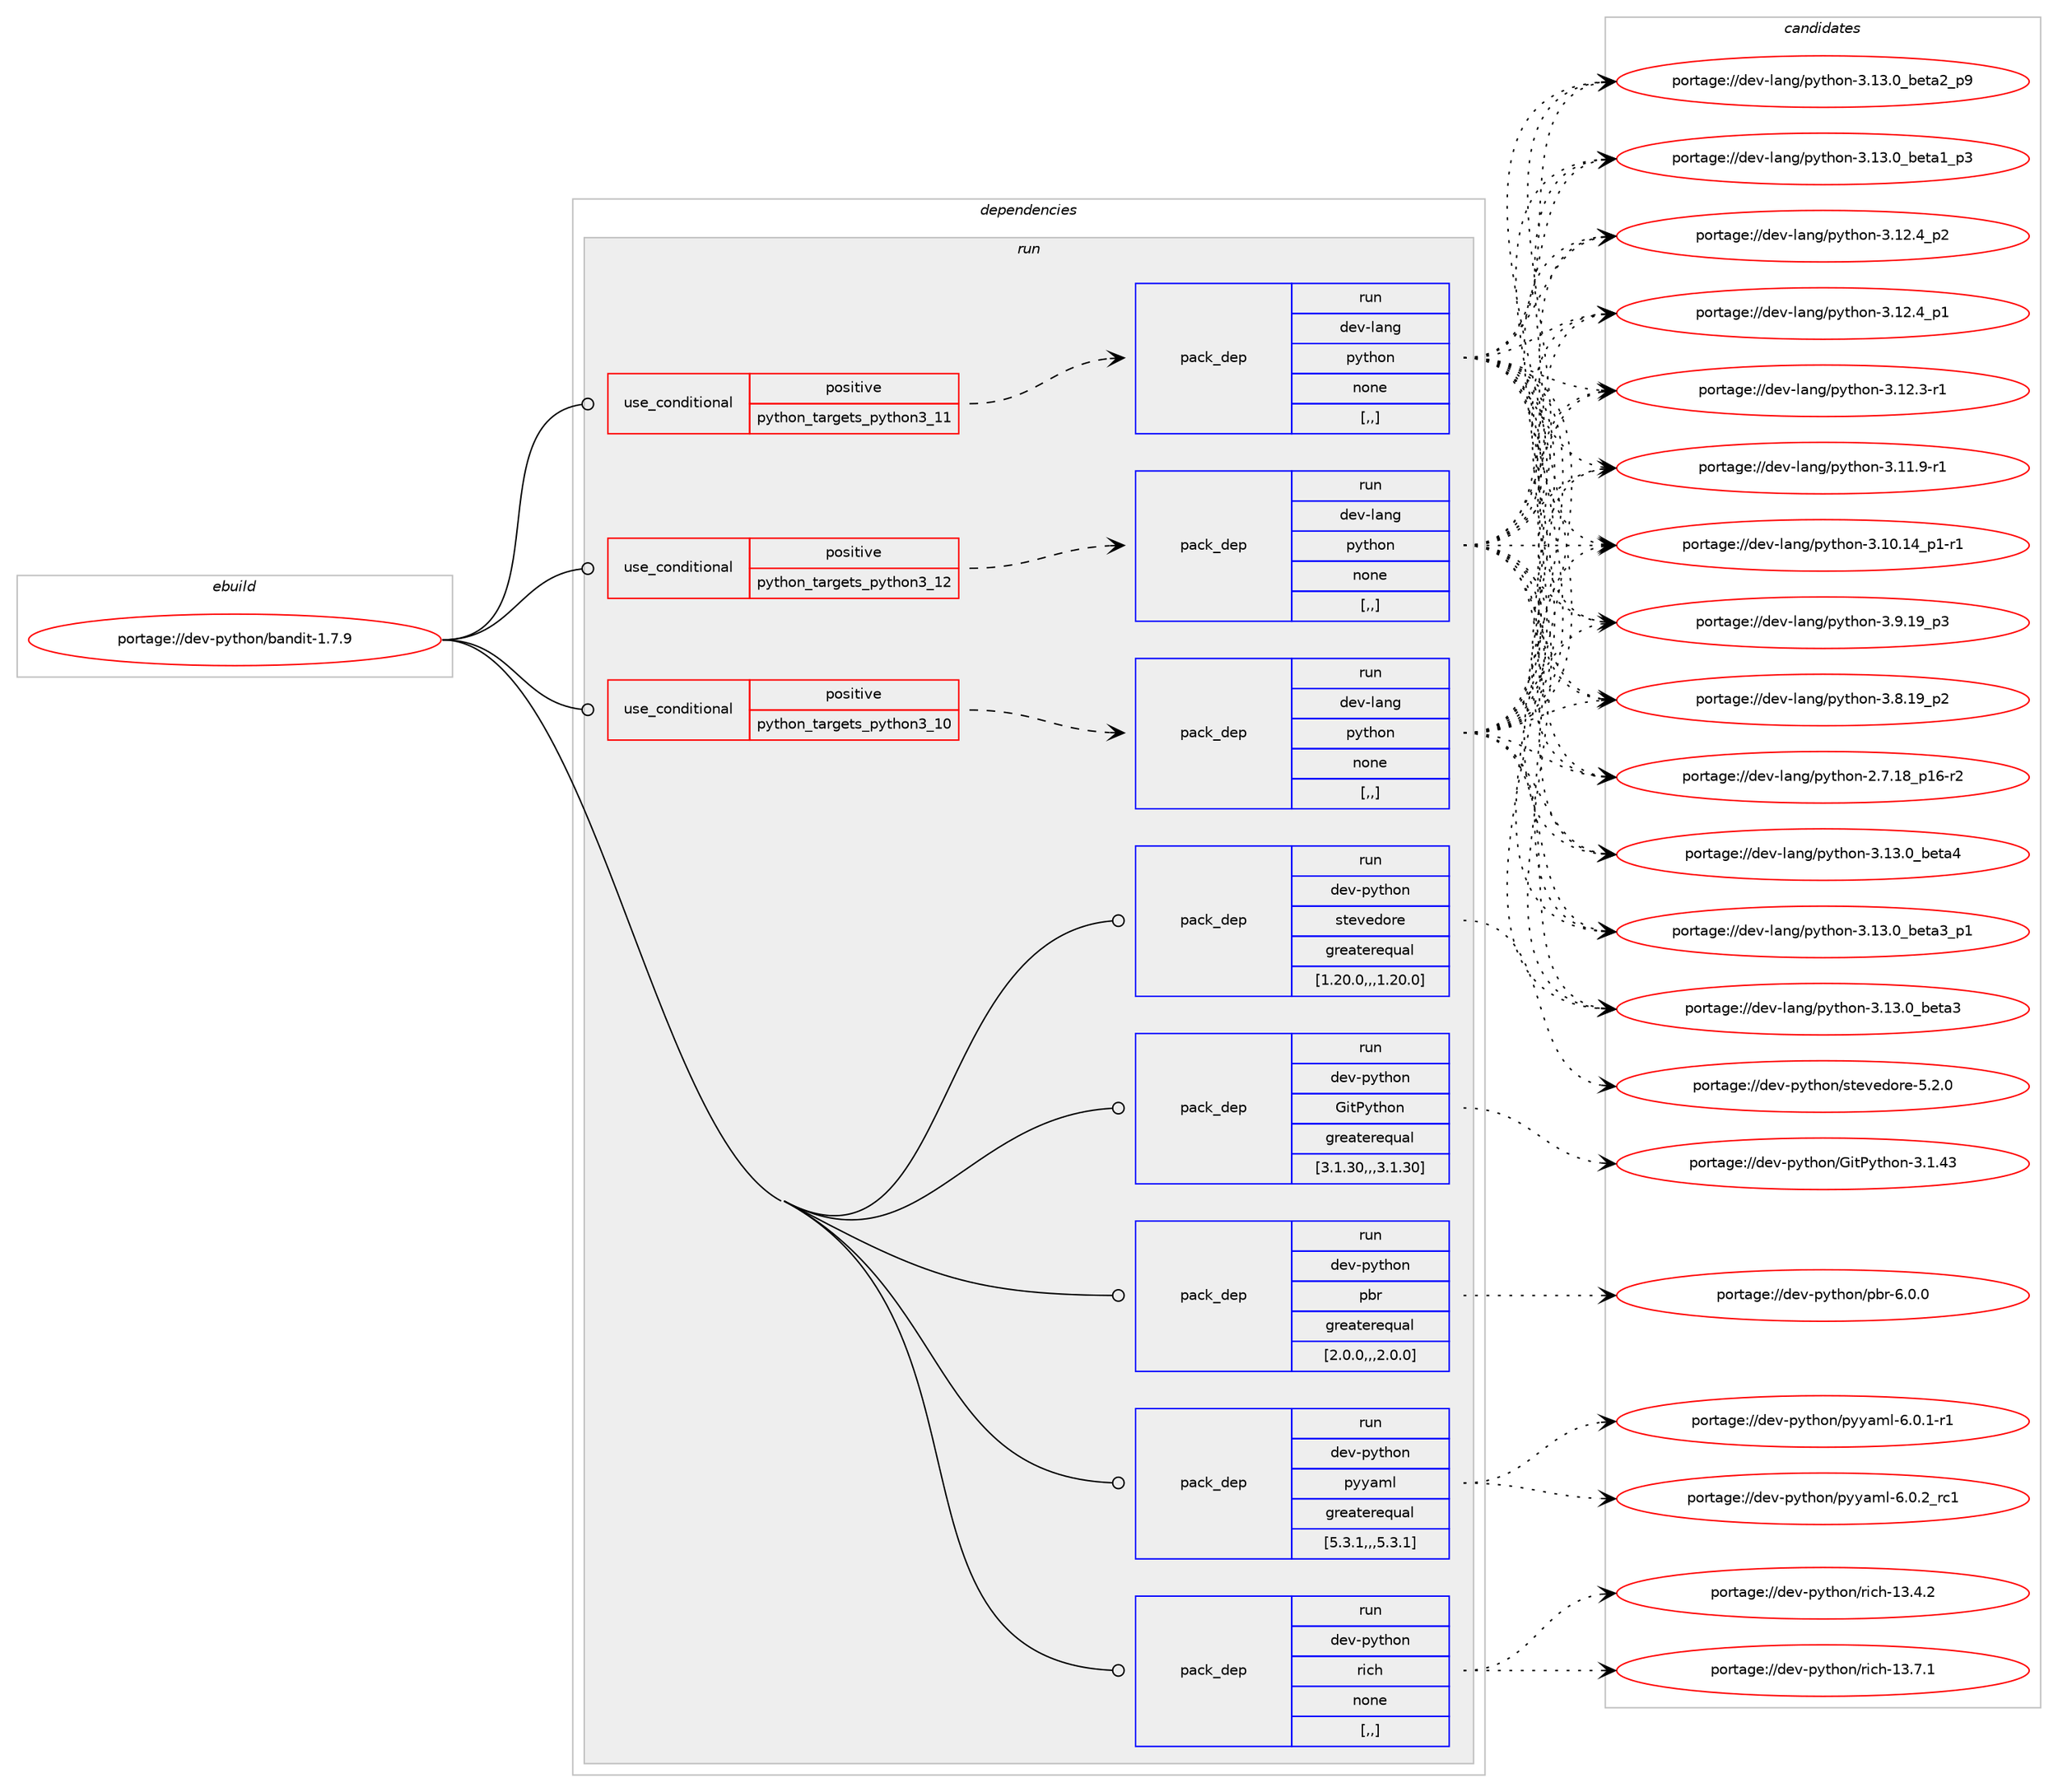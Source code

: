 digraph prolog {

# *************
# Graph options
# *************

newrank=true;
concentrate=true;
compound=true;
graph [rankdir=LR,fontname=Helvetica,fontsize=10,ranksep=1.5];#, ranksep=2.5, nodesep=0.2];
edge  [arrowhead=vee];
node  [fontname=Helvetica,fontsize=10];

# **********
# The ebuild
# **********

subgraph cluster_leftcol {
color=gray;
label=<<i>ebuild</i>>;
id [label="portage://dev-python/bandit-1.7.9", color=red, width=4, href="../dev-python/bandit-1.7.9.svg"];
}

# ****************
# The dependencies
# ****************

subgraph cluster_midcol {
color=gray;
label=<<i>dependencies</i>>;
subgraph cluster_compile {
fillcolor="#eeeeee";
style=filled;
label=<<i>compile</i>>;
}
subgraph cluster_compileandrun {
fillcolor="#eeeeee";
style=filled;
label=<<i>compile and run</i>>;
}
subgraph cluster_run {
fillcolor="#eeeeee";
style=filled;
label=<<i>run</i>>;
subgraph cond31423 {
dependency143043 [label=<<TABLE BORDER="0" CELLBORDER="1" CELLSPACING="0" CELLPADDING="4"><TR><TD ROWSPAN="3" CELLPADDING="10">use_conditional</TD></TR><TR><TD>positive</TD></TR><TR><TD>python_targets_python3_10</TD></TR></TABLE>>, shape=none, color=red];
subgraph pack110373 {
dependency143044 [label=<<TABLE BORDER="0" CELLBORDER="1" CELLSPACING="0" CELLPADDING="4" WIDTH="220"><TR><TD ROWSPAN="6" CELLPADDING="30">pack_dep</TD></TR><TR><TD WIDTH="110">run</TD></TR><TR><TD>dev-lang</TD></TR><TR><TD>python</TD></TR><TR><TD>none</TD></TR><TR><TD>[,,]</TD></TR></TABLE>>, shape=none, color=blue];
}
dependency143043:e -> dependency143044:w [weight=20,style="dashed",arrowhead="vee"];
}
id:e -> dependency143043:w [weight=20,style="solid",arrowhead="odot"];
subgraph cond31424 {
dependency143045 [label=<<TABLE BORDER="0" CELLBORDER="1" CELLSPACING="0" CELLPADDING="4"><TR><TD ROWSPAN="3" CELLPADDING="10">use_conditional</TD></TR><TR><TD>positive</TD></TR><TR><TD>python_targets_python3_11</TD></TR></TABLE>>, shape=none, color=red];
subgraph pack110374 {
dependency143046 [label=<<TABLE BORDER="0" CELLBORDER="1" CELLSPACING="0" CELLPADDING="4" WIDTH="220"><TR><TD ROWSPAN="6" CELLPADDING="30">pack_dep</TD></TR><TR><TD WIDTH="110">run</TD></TR><TR><TD>dev-lang</TD></TR><TR><TD>python</TD></TR><TR><TD>none</TD></TR><TR><TD>[,,]</TD></TR></TABLE>>, shape=none, color=blue];
}
dependency143045:e -> dependency143046:w [weight=20,style="dashed",arrowhead="vee"];
}
id:e -> dependency143045:w [weight=20,style="solid",arrowhead="odot"];
subgraph cond31425 {
dependency143047 [label=<<TABLE BORDER="0" CELLBORDER="1" CELLSPACING="0" CELLPADDING="4"><TR><TD ROWSPAN="3" CELLPADDING="10">use_conditional</TD></TR><TR><TD>positive</TD></TR><TR><TD>python_targets_python3_12</TD></TR></TABLE>>, shape=none, color=red];
subgraph pack110375 {
dependency143048 [label=<<TABLE BORDER="0" CELLBORDER="1" CELLSPACING="0" CELLPADDING="4" WIDTH="220"><TR><TD ROWSPAN="6" CELLPADDING="30">pack_dep</TD></TR><TR><TD WIDTH="110">run</TD></TR><TR><TD>dev-lang</TD></TR><TR><TD>python</TD></TR><TR><TD>none</TD></TR><TR><TD>[,,]</TD></TR></TABLE>>, shape=none, color=blue];
}
dependency143047:e -> dependency143048:w [weight=20,style="dashed",arrowhead="vee"];
}
id:e -> dependency143047:w [weight=20,style="solid",arrowhead="odot"];
subgraph pack110376 {
dependency143049 [label=<<TABLE BORDER="0" CELLBORDER="1" CELLSPACING="0" CELLPADDING="4" WIDTH="220"><TR><TD ROWSPAN="6" CELLPADDING="30">pack_dep</TD></TR><TR><TD WIDTH="110">run</TD></TR><TR><TD>dev-python</TD></TR><TR><TD>GitPython</TD></TR><TR><TD>greaterequal</TD></TR><TR><TD>[3.1.30,,,3.1.30]</TD></TR></TABLE>>, shape=none, color=blue];
}
id:e -> dependency143049:w [weight=20,style="solid",arrowhead="odot"];
subgraph pack110377 {
dependency143050 [label=<<TABLE BORDER="0" CELLBORDER="1" CELLSPACING="0" CELLPADDING="4" WIDTH="220"><TR><TD ROWSPAN="6" CELLPADDING="30">pack_dep</TD></TR><TR><TD WIDTH="110">run</TD></TR><TR><TD>dev-python</TD></TR><TR><TD>pbr</TD></TR><TR><TD>greaterequal</TD></TR><TR><TD>[2.0.0,,,2.0.0]</TD></TR></TABLE>>, shape=none, color=blue];
}
id:e -> dependency143050:w [weight=20,style="solid",arrowhead="odot"];
subgraph pack110378 {
dependency143051 [label=<<TABLE BORDER="0" CELLBORDER="1" CELLSPACING="0" CELLPADDING="4" WIDTH="220"><TR><TD ROWSPAN="6" CELLPADDING="30">pack_dep</TD></TR><TR><TD WIDTH="110">run</TD></TR><TR><TD>dev-python</TD></TR><TR><TD>pyyaml</TD></TR><TR><TD>greaterequal</TD></TR><TR><TD>[5.3.1,,,5.3.1]</TD></TR></TABLE>>, shape=none, color=blue];
}
id:e -> dependency143051:w [weight=20,style="solid",arrowhead="odot"];
subgraph pack110379 {
dependency143052 [label=<<TABLE BORDER="0" CELLBORDER="1" CELLSPACING="0" CELLPADDING="4" WIDTH="220"><TR><TD ROWSPAN="6" CELLPADDING="30">pack_dep</TD></TR><TR><TD WIDTH="110">run</TD></TR><TR><TD>dev-python</TD></TR><TR><TD>rich</TD></TR><TR><TD>none</TD></TR><TR><TD>[,,]</TD></TR></TABLE>>, shape=none, color=blue];
}
id:e -> dependency143052:w [weight=20,style="solid",arrowhead="odot"];
subgraph pack110380 {
dependency143053 [label=<<TABLE BORDER="0" CELLBORDER="1" CELLSPACING="0" CELLPADDING="4" WIDTH="220"><TR><TD ROWSPAN="6" CELLPADDING="30">pack_dep</TD></TR><TR><TD WIDTH="110">run</TD></TR><TR><TD>dev-python</TD></TR><TR><TD>stevedore</TD></TR><TR><TD>greaterequal</TD></TR><TR><TD>[1.20.0,,,1.20.0]</TD></TR></TABLE>>, shape=none, color=blue];
}
id:e -> dependency143053:w [weight=20,style="solid",arrowhead="odot"];
}
}

# **************
# The candidates
# **************

subgraph cluster_choices {
rank=same;
color=gray;
label=<<i>candidates</i>>;

subgraph choice110373 {
color=black;
nodesep=1;
choice1001011184510897110103471121211161041111104551464951464895981011169752 [label="portage://dev-lang/python-3.13.0_beta4", color=red, width=4,href="../dev-lang/python-3.13.0_beta4.svg"];
choice10010111845108971101034711212111610411111045514649514648959810111697519511249 [label="portage://dev-lang/python-3.13.0_beta3_p1", color=red, width=4,href="../dev-lang/python-3.13.0_beta3_p1.svg"];
choice1001011184510897110103471121211161041111104551464951464895981011169751 [label="portage://dev-lang/python-3.13.0_beta3", color=red, width=4,href="../dev-lang/python-3.13.0_beta3.svg"];
choice10010111845108971101034711212111610411111045514649514648959810111697509511257 [label="portage://dev-lang/python-3.13.0_beta2_p9", color=red, width=4,href="../dev-lang/python-3.13.0_beta2_p9.svg"];
choice10010111845108971101034711212111610411111045514649514648959810111697499511251 [label="portage://dev-lang/python-3.13.0_beta1_p3", color=red, width=4,href="../dev-lang/python-3.13.0_beta1_p3.svg"];
choice100101118451089711010347112121116104111110455146495046529511250 [label="portage://dev-lang/python-3.12.4_p2", color=red, width=4,href="../dev-lang/python-3.12.4_p2.svg"];
choice100101118451089711010347112121116104111110455146495046529511249 [label="portage://dev-lang/python-3.12.4_p1", color=red, width=4,href="../dev-lang/python-3.12.4_p1.svg"];
choice100101118451089711010347112121116104111110455146495046514511449 [label="portage://dev-lang/python-3.12.3-r1", color=red, width=4,href="../dev-lang/python-3.12.3-r1.svg"];
choice100101118451089711010347112121116104111110455146494946574511449 [label="portage://dev-lang/python-3.11.9-r1", color=red, width=4,href="../dev-lang/python-3.11.9-r1.svg"];
choice100101118451089711010347112121116104111110455146494846495295112494511449 [label="portage://dev-lang/python-3.10.14_p1-r1", color=red, width=4,href="../dev-lang/python-3.10.14_p1-r1.svg"];
choice100101118451089711010347112121116104111110455146574649579511251 [label="portage://dev-lang/python-3.9.19_p3", color=red, width=4,href="../dev-lang/python-3.9.19_p3.svg"];
choice100101118451089711010347112121116104111110455146564649579511250 [label="portage://dev-lang/python-3.8.19_p2", color=red, width=4,href="../dev-lang/python-3.8.19_p2.svg"];
choice100101118451089711010347112121116104111110455046554649569511249544511450 [label="portage://dev-lang/python-2.7.18_p16-r2", color=red, width=4,href="../dev-lang/python-2.7.18_p16-r2.svg"];
dependency143044:e -> choice1001011184510897110103471121211161041111104551464951464895981011169752:w [style=dotted,weight="100"];
dependency143044:e -> choice10010111845108971101034711212111610411111045514649514648959810111697519511249:w [style=dotted,weight="100"];
dependency143044:e -> choice1001011184510897110103471121211161041111104551464951464895981011169751:w [style=dotted,weight="100"];
dependency143044:e -> choice10010111845108971101034711212111610411111045514649514648959810111697509511257:w [style=dotted,weight="100"];
dependency143044:e -> choice10010111845108971101034711212111610411111045514649514648959810111697499511251:w [style=dotted,weight="100"];
dependency143044:e -> choice100101118451089711010347112121116104111110455146495046529511250:w [style=dotted,weight="100"];
dependency143044:e -> choice100101118451089711010347112121116104111110455146495046529511249:w [style=dotted,weight="100"];
dependency143044:e -> choice100101118451089711010347112121116104111110455146495046514511449:w [style=dotted,weight="100"];
dependency143044:e -> choice100101118451089711010347112121116104111110455146494946574511449:w [style=dotted,weight="100"];
dependency143044:e -> choice100101118451089711010347112121116104111110455146494846495295112494511449:w [style=dotted,weight="100"];
dependency143044:e -> choice100101118451089711010347112121116104111110455146574649579511251:w [style=dotted,weight="100"];
dependency143044:e -> choice100101118451089711010347112121116104111110455146564649579511250:w [style=dotted,weight="100"];
dependency143044:e -> choice100101118451089711010347112121116104111110455046554649569511249544511450:w [style=dotted,weight="100"];
}
subgraph choice110374 {
color=black;
nodesep=1;
choice1001011184510897110103471121211161041111104551464951464895981011169752 [label="portage://dev-lang/python-3.13.0_beta4", color=red, width=4,href="../dev-lang/python-3.13.0_beta4.svg"];
choice10010111845108971101034711212111610411111045514649514648959810111697519511249 [label="portage://dev-lang/python-3.13.0_beta3_p1", color=red, width=4,href="../dev-lang/python-3.13.0_beta3_p1.svg"];
choice1001011184510897110103471121211161041111104551464951464895981011169751 [label="portage://dev-lang/python-3.13.0_beta3", color=red, width=4,href="../dev-lang/python-3.13.0_beta3.svg"];
choice10010111845108971101034711212111610411111045514649514648959810111697509511257 [label="portage://dev-lang/python-3.13.0_beta2_p9", color=red, width=4,href="../dev-lang/python-3.13.0_beta2_p9.svg"];
choice10010111845108971101034711212111610411111045514649514648959810111697499511251 [label="portage://dev-lang/python-3.13.0_beta1_p3", color=red, width=4,href="../dev-lang/python-3.13.0_beta1_p3.svg"];
choice100101118451089711010347112121116104111110455146495046529511250 [label="portage://dev-lang/python-3.12.4_p2", color=red, width=4,href="../dev-lang/python-3.12.4_p2.svg"];
choice100101118451089711010347112121116104111110455146495046529511249 [label="portage://dev-lang/python-3.12.4_p1", color=red, width=4,href="../dev-lang/python-3.12.4_p1.svg"];
choice100101118451089711010347112121116104111110455146495046514511449 [label="portage://dev-lang/python-3.12.3-r1", color=red, width=4,href="../dev-lang/python-3.12.3-r1.svg"];
choice100101118451089711010347112121116104111110455146494946574511449 [label="portage://dev-lang/python-3.11.9-r1", color=red, width=4,href="../dev-lang/python-3.11.9-r1.svg"];
choice100101118451089711010347112121116104111110455146494846495295112494511449 [label="portage://dev-lang/python-3.10.14_p1-r1", color=red, width=4,href="../dev-lang/python-3.10.14_p1-r1.svg"];
choice100101118451089711010347112121116104111110455146574649579511251 [label="portage://dev-lang/python-3.9.19_p3", color=red, width=4,href="../dev-lang/python-3.9.19_p3.svg"];
choice100101118451089711010347112121116104111110455146564649579511250 [label="portage://dev-lang/python-3.8.19_p2", color=red, width=4,href="../dev-lang/python-3.8.19_p2.svg"];
choice100101118451089711010347112121116104111110455046554649569511249544511450 [label="portage://dev-lang/python-2.7.18_p16-r2", color=red, width=4,href="../dev-lang/python-2.7.18_p16-r2.svg"];
dependency143046:e -> choice1001011184510897110103471121211161041111104551464951464895981011169752:w [style=dotted,weight="100"];
dependency143046:e -> choice10010111845108971101034711212111610411111045514649514648959810111697519511249:w [style=dotted,weight="100"];
dependency143046:e -> choice1001011184510897110103471121211161041111104551464951464895981011169751:w [style=dotted,weight="100"];
dependency143046:e -> choice10010111845108971101034711212111610411111045514649514648959810111697509511257:w [style=dotted,weight="100"];
dependency143046:e -> choice10010111845108971101034711212111610411111045514649514648959810111697499511251:w [style=dotted,weight="100"];
dependency143046:e -> choice100101118451089711010347112121116104111110455146495046529511250:w [style=dotted,weight="100"];
dependency143046:e -> choice100101118451089711010347112121116104111110455146495046529511249:w [style=dotted,weight="100"];
dependency143046:e -> choice100101118451089711010347112121116104111110455146495046514511449:w [style=dotted,weight="100"];
dependency143046:e -> choice100101118451089711010347112121116104111110455146494946574511449:w [style=dotted,weight="100"];
dependency143046:e -> choice100101118451089711010347112121116104111110455146494846495295112494511449:w [style=dotted,weight="100"];
dependency143046:e -> choice100101118451089711010347112121116104111110455146574649579511251:w [style=dotted,weight="100"];
dependency143046:e -> choice100101118451089711010347112121116104111110455146564649579511250:w [style=dotted,weight="100"];
dependency143046:e -> choice100101118451089711010347112121116104111110455046554649569511249544511450:w [style=dotted,weight="100"];
}
subgraph choice110375 {
color=black;
nodesep=1;
choice1001011184510897110103471121211161041111104551464951464895981011169752 [label="portage://dev-lang/python-3.13.0_beta4", color=red, width=4,href="../dev-lang/python-3.13.0_beta4.svg"];
choice10010111845108971101034711212111610411111045514649514648959810111697519511249 [label="portage://dev-lang/python-3.13.0_beta3_p1", color=red, width=4,href="../dev-lang/python-3.13.0_beta3_p1.svg"];
choice1001011184510897110103471121211161041111104551464951464895981011169751 [label="portage://dev-lang/python-3.13.0_beta3", color=red, width=4,href="../dev-lang/python-3.13.0_beta3.svg"];
choice10010111845108971101034711212111610411111045514649514648959810111697509511257 [label="portage://dev-lang/python-3.13.0_beta2_p9", color=red, width=4,href="../dev-lang/python-3.13.0_beta2_p9.svg"];
choice10010111845108971101034711212111610411111045514649514648959810111697499511251 [label="portage://dev-lang/python-3.13.0_beta1_p3", color=red, width=4,href="../dev-lang/python-3.13.0_beta1_p3.svg"];
choice100101118451089711010347112121116104111110455146495046529511250 [label="portage://dev-lang/python-3.12.4_p2", color=red, width=4,href="../dev-lang/python-3.12.4_p2.svg"];
choice100101118451089711010347112121116104111110455146495046529511249 [label="portage://dev-lang/python-3.12.4_p1", color=red, width=4,href="../dev-lang/python-3.12.4_p1.svg"];
choice100101118451089711010347112121116104111110455146495046514511449 [label="portage://dev-lang/python-3.12.3-r1", color=red, width=4,href="../dev-lang/python-3.12.3-r1.svg"];
choice100101118451089711010347112121116104111110455146494946574511449 [label="portage://dev-lang/python-3.11.9-r1", color=red, width=4,href="../dev-lang/python-3.11.9-r1.svg"];
choice100101118451089711010347112121116104111110455146494846495295112494511449 [label="portage://dev-lang/python-3.10.14_p1-r1", color=red, width=4,href="../dev-lang/python-3.10.14_p1-r1.svg"];
choice100101118451089711010347112121116104111110455146574649579511251 [label="portage://dev-lang/python-3.9.19_p3", color=red, width=4,href="../dev-lang/python-3.9.19_p3.svg"];
choice100101118451089711010347112121116104111110455146564649579511250 [label="portage://dev-lang/python-3.8.19_p2", color=red, width=4,href="../dev-lang/python-3.8.19_p2.svg"];
choice100101118451089711010347112121116104111110455046554649569511249544511450 [label="portage://dev-lang/python-2.7.18_p16-r2", color=red, width=4,href="../dev-lang/python-2.7.18_p16-r2.svg"];
dependency143048:e -> choice1001011184510897110103471121211161041111104551464951464895981011169752:w [style=dotted,weight="100"];
dependency143048:e -> choice10010111845108971101034711212111610411111045514649514648959810111697519511249:w [style=dotted,weight="100"];
dependency143048:e -> choice1001011184510897110103471121211161041111104551464951464895981011169751:w [style=dotted,weight="100"];
dependency143048:e -> choice10010111845108971101034711212111610411111045514649514648959810111697509511257:w [style=dotted,weight="100"];
dependency143048:e -> choice10010111845108971101034711212111610411111045514649514648959810111697499511251:w [style=dotted,weight="100"];
dependency143048:e -> choice100101118451089711010347112121116104111110455146495046529511250:w [style=dotted,weight="100"];
dependency143048:e -> choice100101118451089711010347112121116104111110455146495046529511249:w [style=dotted,weight="100"];
dependency143048:e -> choice100101118451089711010347112121116104111110455146495046514511449:w [style=dotted,weight="100"];
dependency143048:e -> choice100101118451089711010347112121116104111110455146494946574511449:w [style=dotted,weight="100"];
dependency143048:e -> choice100101118451089711010347112121116104111110455146494846495295112494511449:w [style=dotted,weight="100"];
dependency143048:e -> choice100101118451089711010347112121116104111110455146574649579511251:w [style=dotted,weight="100"];
dependency143048:e -> choice100101118451089711010347112121116104111110455146564649579511250:w [style=dotted,weight="100"];
dependency143048:e -> choice100101118451089711010347112121116104111110455046554649569511249544511450:w [style=dotted,weight="100"];
}
subgraph choice110376 {
color=black;
nodesep=1;
choice1001011184511212111610411111047711051168012111610411111045514649465251 [label="portage://dev-python/GitPython-3.1.43", color=red, width=4,href="../dev-python/GitPython-3.1.43.svg"];
dependency143049:e -> choice1001011184511212111610411111047711051168012111610411111045514649465251:w [style=dotted,weight="100"];
}
subgraph choice110377 {
color=black;
nodesep=1;
choice100101118451121211161041111104711298114455446484648 [label="portage://dev-python/pbr-6.0.0", color=red, width=4,href="../dev-python/pbr-6.0.0.svg"];
dependency143050:e -> choice100101118451121211161041111104711298114455446484648:w [style=dotted,weight="100"];
}
subgraph choice110378 {
color=black;
nodesep=1;
choice100101118451121211161041111104711212112197109108455446484650951149949 [label="portage://dev-python/pyyaml-6.0.2_rc1", color=red, width=4,href="../dev-python/pyyaml-6.0.2_rc1.svg"];
choice1001011184511212111610411111047112121121971091084554464846494511449 [label="portage://dev-python/pyyaml-6.0.1-r1", color=red, width=4,href="../dev-python/pyyaml-6.0.1-r1.svg"];
dependency143051:e -> choice100101118451121211161041111104711212112197109108455446484650951149949:w [style=dotted,weight="100"];
dependency143051:e -> choice1001011184511212111610411111047112121121971091084554464846494511449:w [style=dotted,weight="100"];
}
subgraph choice110379 {
color=black;
nodesep=1;
choice10010111845112121116104111110471141059910445495146554649 [label="portage://dev-python/rich-13.7.1", color=red, width=4,href="../dev-python/rich-13.7.1.svg"];
choice10010111845112121116104111110471141059910445495146524650 [label="portage://dev-python/rich-13.4.2", color=red, width=4,href="../dev-python/rich-13.4.2.svg"];
dependency143052:e -> choice10010111845112121116104111110471141059910445495146554649:w [style=dotted,weight="100"];
dependency143052:e -> choice10010111845112121116104111110471141059910445495146524650:w [style=dotted,weight="100"];
}
subgraph choice110380 {
color=black;
nodesep=1;
choice1001011184511212111610411111047115116101118101100111114101455346504648 [label="portage://dev-python/stevedore-5.2.0", color=red, width=4,href="../dev-python/stevedore-5.2.0.svg"];
dependency143053:e -> choice1001011184511212111610411111047115116101118101100111114101455346504648:w [style=dotted,weight="100"];
}
}

}
